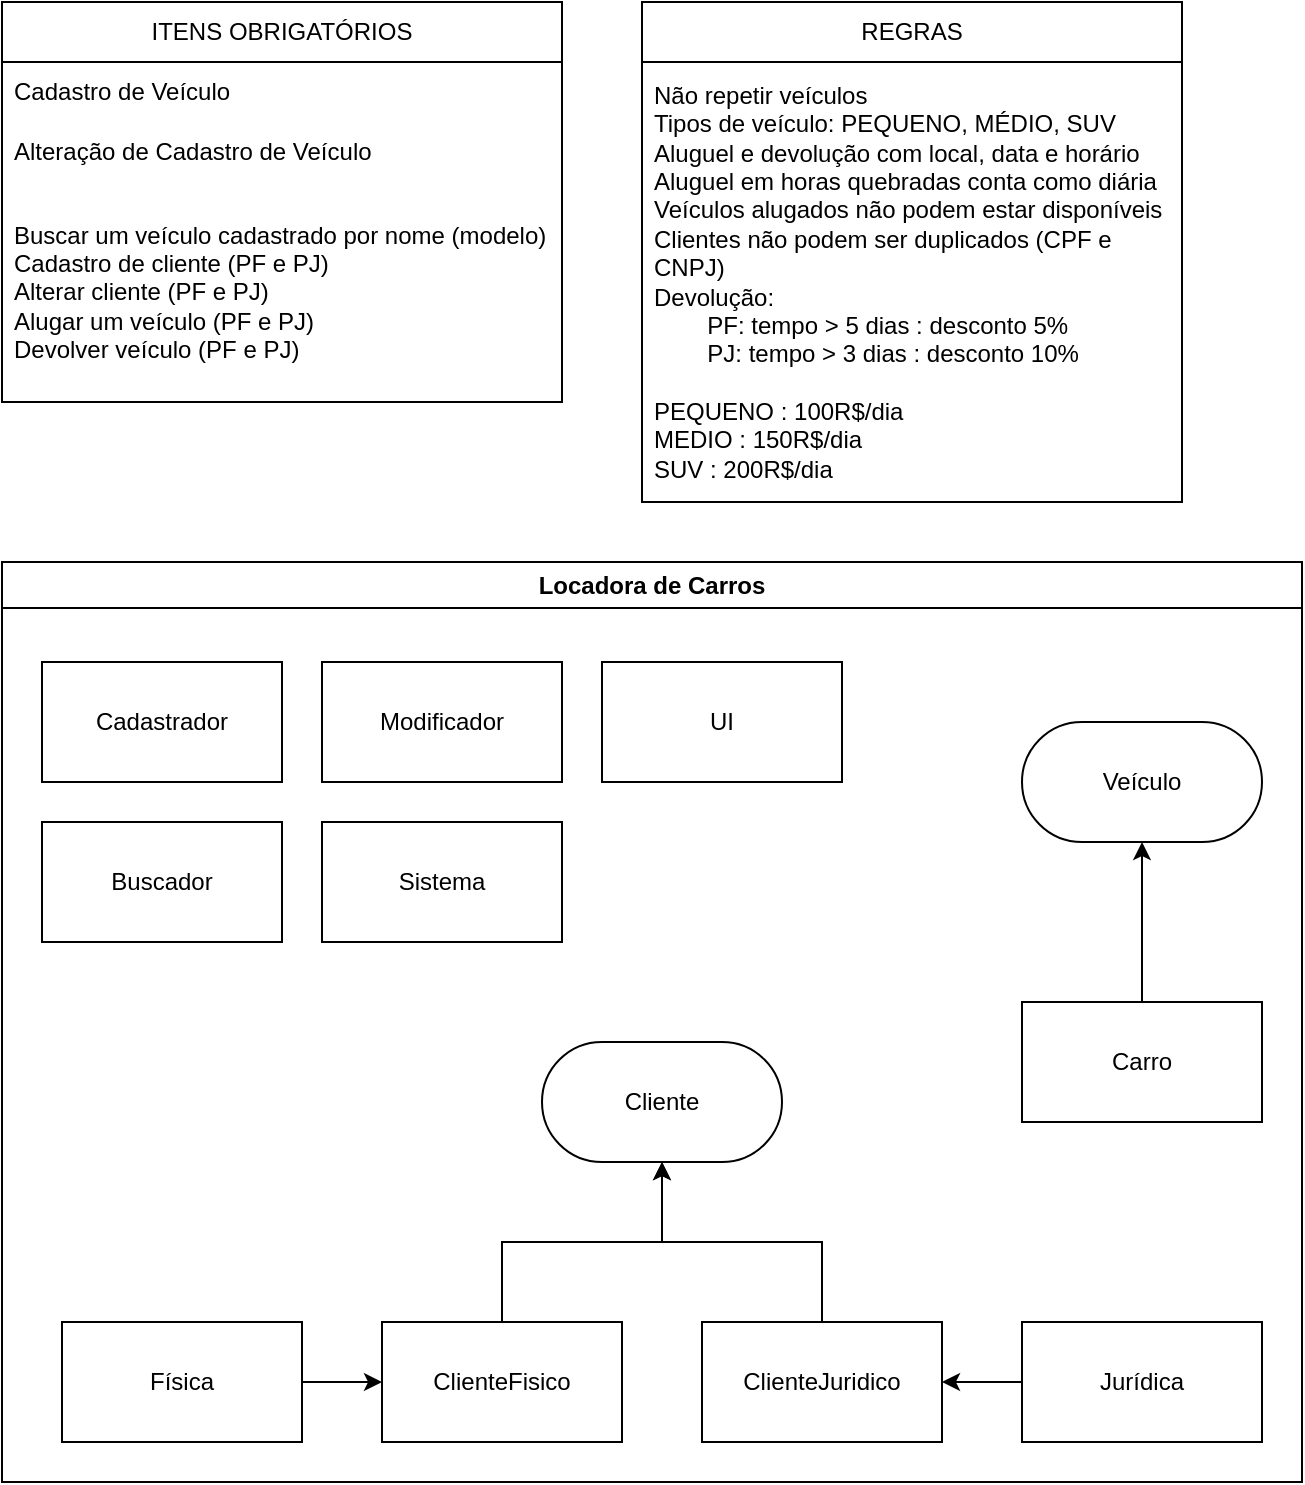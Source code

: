 <mxfile version="20.5.3" type="embed" pages="3"><diagram name="Page-1" id="UYIYtloDD2kforgpVg_j"><mxGraphModel dx="411" dy="732" grid="1" gridSize="10" guides="1" tooltips="1" connect="1" arrows="1" fold="1" page="1" pageScale="1" pageWidth="850" pageHeight="1100" math="0" shadow="0"><root><mxCell id="0"/><mxCell id="1" parent="0"/><mxCell id="eq8CrjYM-X_9wwln7rvy-5" value="ITENS OBRIGATÓRIOS" style="swimlane;fontStyle=0;childLayout=stackLayout;horizontal=1;startSize=30;horizontalStack=0;resizeParent=1;resizeParentMax=0;resizeLast=0;collapsible=1;marginBottom=0;whiteSpace=wrap;html=1;" parent="1" vertex="1"><mxGeometry x="40" y="40" width="280" height="200" as="geometry"><mxRectangle x="40" y="40" width="170" height="30" as="alternateBounds"/></mxGeometry></mxCell><mxCell id="eq8CrjYM-X_9wwln7rvy-6" value="Cadastro de Veículo" style="text;strokeColor=none;fillColor=none;align=left;verticalAlign=middle;spacingLeft=4;spacingRight=4;overflow=hidden;points=[[0,0.5],[1,0.5]];portConstraint=eastwest;rotatable=0;whiteSpace=wrap;html=1;" parent="eq8CrjYM-X_9wwln7rvy-5" vertex="1"><mxGeometry y="30" width="280" height="30" as="geometry"/></mxCell><mxCell id="eq8CrjYM-X_9wwln7rvy-7" value="Alteração de Cadastro de Veículo" style="text;strokeColor=none;fillColor=none;align=left;verticalAlign=middle;spacingLeft=4;spacingRight=4;overflow=hidden;points=[[0,0.5],[1,0.5]];portConstraint=eastwest;rotatable=0;whiteSpace=wrap;html=1;" parent="eq8CrjYM-X_9wwln7rvy-5" vertex="1"><mxGeometry y="60" width="280" height="30" as="geometry"/></mxCell><mxCell id="eq8CrjYM-X_9wwln7rvy-8" value="Buscar um veículo cadastrado por nome (modelo)&lt;br&gt;Cadastro de cliente (PF e PJ)&lt;br&gt;Alterar cliente (PF e PJ)&lt;br&gt;Alugar um veículo (PF e PJ)&lt;br&gt;Devolver veículo (PF e PJ)" style="text;strokeColor=none;fillColor=none;align=left;verticalAlign=middle;spacingLeft=4;spacingRight=4;overflow=hidden;points=[[0,0.5],[1,0.5]];portConstraint=eastwest;rotatable=0;whiteSpace=wrap;html=1;" parent="eq8CrjYM-X_9wwln7rvy-5" vertex="1"><mxGeometry y="90" width="280" height="110" as="geometry"/></mxCell><mxCell id="eq8CrjYM-X_9wwln7rvy-9" value="REGRAS" style="swimlane;fontStyle=0;childLayout=stackLayout;horizontal=1;startSize=30;horizontalStack=0;resizeParent=1;resizeParentMax=0;resizeLast=0;collapsible=1;marginBottom=0;whiteSpace=wrap;html=1;" parent="1" vertex="1"><mxGeometry x="360" y="40" width="270" height="250" as="geometry"/></mxCell><mxCell id="eq8CrjYM-X_9wwln7rvy-10" value="Não repetir veículos&lt;br&gt;Tipos de veículo: PEQUENO, MÉDIO, SUV&lt;br&gt;Aluguel e devolução com local, data e horário&lt;br&gt;Aluguel em horas quebradas conta como diária&lt;br&gt;Veículos alugados não podem estar disponíveis&lt;br&gt;Clientes não podem ser duplicados (CPF e CNPJ)&lt;br&gt;&lt;div&gt;Devolução:&lt;/div&gt;&lt;div&gt;&lt;span style=&quot;white-space: pre;&quot;&gt;&#9;&lt;/span&gt;PF: tempo &amp;gt; 5 dias : desconto 5%&lt;/div&gt;&lt;div&gt;&lt;span style=&quot;white-space: pre;&quot;&gt;&#9;&lt;/span&gt;PJ: tempo &amp;gt; 3 dias : desconto 10%&lt;/div&gt;&lt;div&gt;&lt;br&gt;&lt;/div&gt;&lt;div&gt;PEQUENO : 100R$/dia&lt;/div&gt;&lt;div&gt;MEDIO : 150R$/dia&lt;/div&gt;&lt;div&gt;SUV : 200R$/dia&lt;br&gt;&lt;/div&gt;" style="text;strokeColor=none;fillColor=none;align=left;verticalAlign=middle;spacingLeft=4;spacingRight=4;overflow=hidden;points=[[0,0.5],[1,0.5]];portConstraint=eastwest;rotatable=0;whiteSpace=wrap;html=1;" parent="eq8CrjYM-X_9wwln7rvy-9" vertex="1"><mxGeometry y="30" width="270" height="220" as="geometry"/></mxCell><mxCell id="eq8CrjYM-X_9wwln7rvy-13" value="&amp;nbsp;" style="text;whiteSpace=wrap;html=1;" parent="1" vertex="1"><mxGeometry x="300" y="260" width="40" height="40" as="geometry"/></mxCell><mxCell id="eq8CrjYM-X_9wwln7rvy-49" value="Locadora de Carros" style="swimlane;whiteSpace=wrap;html=1;" parent="1" vertex="1"><mxGeometry x="40" y="320" width="650" height="460" as="geometry"/></mxCell><mxCell id="eq8CrjYM-X_9wwln7rvy-25" value="Física" style="rounded=0;whiteSpace=wrap;html=1;" parent="eq8CrjYM-X_9wwln7rvy-49" vertex="1"><mxGeometry x="30" y="380" width="120" height="60" as="geometry"/></mxCell><mxCell id="eq8CrjYM-X_9wwln7rvy-42" value="Cliente" style="rounded=1;whiteSpace=wrap;html=1;arcSize=50;" parent="eq8CrjYM-X_9wwln7rvy-49" vertex="1"><mxGeometry x="270" y="240" width="120" height="60" as="geometry"/></mxCell><mxCell id="eq8CrjYM-X_9wwln7rvy-27" value="ClienteFisico" style="rounded=0;whiteSpace=wrap;html=1;" parent="eq8CrjYM-X_9wwln7rvy-49" vertex="1"><mxGeometry x="190" y="380" width="120" height="60" as="geometry"/></mxCell><mxCell id="eq8CrjYM-X_9wwln7rvy-33" value="ClienteJuridico" style="rounded=0;whiteSpace=wrap;html=1;" parent="eq8CrjYM-X_9wwln7rvy-49" vertex="1"><mxGeometry x="350" y="380" width="120" height="60" as="geometry"/></mxCell><mxCell id="eq8CrjYM-X_9wwln7rvy-26" value="&lt;div&gt;Jurídica&lt;/div&gt;" style="rounded=0;whiteSpace=wrap;html=1;" parent="eq8CrjYM-X_9wwln7rvy-49" vertex="1"><mxGeometry x="510" y="380" width="120" height="60" as="geometry"/></mxCell><mxCell id="eq8CrjYM-X_9wwln7rvy-32" style="edgeStyle=orthogonalEdgeStyle;rounded=0;orthogonalLoop=1;jettySize=auto;html=1;entryX=0;entryY=0.5;entryDx=0;entryDy=0;" parent="eq8CrjYM-X_9wwln7rvy-49" source="eq8CrjYM-X_9wwln7rvy-25" target="eq8CrjYM-X_9wwln7rvy-27" edge="1"><mxGeometry relative="1" as="geometry"/></mxCell><mxCell id="eq8CrjYM-X_9wwln7rvy-43" style="edgeStyle=orthogonalEdgeStyle;rounded=0;orthogonalLoop=1;jettySize=auto;html=1;" parent="eq8CrjYM-X_9wwln7rvy-49" source="eq8CrjYM-X_9wwln7rvy-27" target="eq8CrjYM-X_9wwln7rvy-42" edge="1"><mxGeometry relative="1" as="geometry"/></mxCell><mxCell id="eq8CrjYM-X_9wwln7rvy-44" style="edgeStyle=orthogonalEdgeStyle;rounded=0;orthogonalLoop=1;jettySize=auto;html=1;" parent="eq8CrjYM-X_9wwln7rvy-49" source="eq8CrjYM-X_9wwln7rvy-33" target="eq8CrjYM-X_9wwln7rvy-42" edge="1"><mxGeometry relative="1" as="geometry"/></mxCell><mxCell id="eq8CrjYM-X_9wwln7rvy-37" style="edgeStyle=orthogonalEdgeStyle;rounded=0;orthogonalLoop=1;jettySize=auto;html=1;entryX=1;entryY=0.5;entryDx=0;entryDy=0;" parent="eq8CrjYM-X_9wwln7rvy-49" source="eq8CrjYM-X_9wwln7rvy-26" target="eq8CrjYM-X_9wwln7rvy-33" edge="1"><mxGeometry relative="1" as="geometry"/></mxCell><mxCell id="eq8CrjYM-X_9wwln7rvy-40" value="Veículo" style="rounded=1;whiteSpace=wrap;html=1;arcSize=50;" parent="eq8CrjYM-X_9wwln7rvy-49" vertex="1"><mxGeometry x="510" y="80" width="120" height="60" as="geometry"/></mxCell><mxCell id="eq8CrjYM-X_9wwln7rvy-38" value="Carro" style="rounded=0;whiteSpace=wrap;html=1;" parent="eq8CrjYM-X_9wwln7rvy-49" vertex="1"><mxGeometry x="510" y="220" width="120" height="60" as="geometry"/></mxCell><mxCell id="eq8CrjYM-X_9wwln7rvy-41" style="edgeStyle=orthogonalEdgeStyle;rounded=0;orthogonalLoop=1;jettySize=auto;html=1;entryX=0.5;entryY=1;entryDx=0;entryDy=0;" parent="eq8CrjYM-X_9wwln7rvy-49" source="eq8CrjYM-X_9wwln7rvy-38" target="eq8CrjYM-X_9wwln7rvy-40" edge="1"><mxGeometry relative="1" as="geometry"/></mxCell><mxCell id="eq8CrjYM-X_9wwln7rvy-45" value="Cadastrador" style="rounded=0;whiteSpace=wrap;html=1;" parent="eq8CrjYM-X_9wwln7rvy-49" vertex="1"><mxGeometry x="20" y="50" width="120" height="60" as="geometry"/></mxCell><mxCell id="eq8CrjYM-X_9wwln7rvy-50" value="Buscador" style="rounded=0;whiteSpace=wrap;html=1;" parent="eq8CrjYM-X_9wwln7rvy-49" vertex="1"><mxGeometry x="20" y="130" width="120" height="60" as="geometry"/></mxCell><mxCell id="eq8CrjYM-X_9wwln7rvy-51" value="Modificador" style="rounded=0;whiteSpace=wrap;html=1;" parent="eq8CrjYM-X_9wwln7rvy-49" vertex="1"><mxGeometry x="160" y="50" width="120" height="60" as="geometry"/></mxCell><mxCell id="eq8CrjYM-X_9wwln7rvy-54" value="Sistema" style="rounded=0;whiteSpace=wrap;html=1;" parent="eq8CrjYM-X_9wwln7rvy-49" vertex="1"><mxGeometry x="160" y="130" width="120" height="60" as="geometry"/></mxCell><mxCell id="eq8CrjYM-X_9wwln7rvy-55" value="UI" style="rounded=0;whiteSpace=wrap;html=1;" parent="eq8CrjYM-X_9wwln7rvy-49" vertex="1"><mxGeometry x="300" y="50" width="120" height="60" as="geometry"/></mxCell></root></mxGraphModel></diagram><diagram id="XgNp5YjTy3mVUqt5_UNM" name="Page-2">&#xa;    <mxGraphModel dx="1301" dy="1937" grid="1" gridSize="10" guides="1" tooltips="1" connect="1" arrows="1" fold="1" page="1" pageScale="1" pageWidth="850" pageHeight="1100" math="0" shadow="0">&#xa;      <root>&#xa;        <mxCell id="0"/>&#xa;        <mxCell id="1" parent="0"/>&#xa;        <mxCell id="bJzWxstoT6raJdL48ddy-1" value="Cadastrador" style="swimlane;whiteSpace=wrap;html=1;" vertex="1" parent="1">&#xa;          <mxGeometry x="40" y="40" width="330" height="490" as="geometry"/>&#xa;        </mxCell>&#xa;        <mxCell id="bJzWxstoT6raJdL48ddy-22" value="Lista de Veículos" style="rounded=0;whiteSpace=wrap;html=1;" vertex="1" parent="bJzWxstoT6raJdL48ddy-1">&#xa;          <mxGeometry x="20" y="40" width="120" height="60" as="geometry"/>&#xa;        </mxCell>&#xa;        <mxCell id="bJzWxstoT6raJdL48ddy-23" value="Lista de Clientes" style="rounded=0;whiteSpace=wrap;html=1;" vertex="1" parent="bJzWxstoT6raJdL48ddy-1">&#xa;          <mxGeometry x="150" y="40" width="120" height="60" as="geometry"/>&#xa;        </mxCell>&#xa;        <mxCell id="bJzWxstoT6raJdL48ddy-25" value="CadastrarVeiculo" style="swimlane;whiteSpace=wrap;html=1;" vertex="1" parent="bJzWxstoT6raJdL48ddy-1">&#xa;          <mxGeometry x="20" y="110" width="290" height="120" as="geometry"/>&#xa;        </mxCell>&#xa;        <mxCell id="bJzWxstoT6raJdL48ddy-30" value="Lista de Veículos" style="rounded=0;whiteSpace=wrap;html=1;" vertex="1" parent="bJzWxstoT6raJdL48ddy-25">&#xa;          <mxGeometry x="20" y="40" width="120" height="60" as="geometry"/>&#xa;        </mxCell>&#xa;        <mxCell id="bJzWxstoT6raJdL48ddy-31" value="Novo Veiculo" style="rounded=0;whiteSpace=wrap;html=1;" vertex="1" parent="bJzWxstoT6raJdL48ddy-25">&#xa;          <mxGeometry x="155" y="40" width="120" height="60" as="geometry"/>&#xa;        </mxCell>&#xa;        <mxCell id="bJzWxstoT6raJdL48ddy-28" value="CadastrarClienteFisico" style="swimlane;whiteSpace=wrap;html=1;" vertex="1" parent="bJzWxstoT6raJdL48ddy-1">&#xa;          <mxGeometry x="20" y="240" width="290" height="110" as="geometry"/>&#xa;        </mxCell>&#xa;        <mxCell id="bJzWxstoT6raJdL48ddy-32" value="Lista de Clientes" style="rounded=0;whiteSpace=wrap;html=1;" vertex="1" parent="bJzWxstoT6raJdL48ddy-28">&#xa;          <mxGeometry x="20" y="40" width="120" height="60" as="geometry"/>&#xa;        </mxCell>&#xa;        <mxCell id="bJzWxstoT6raJdL48ddy-33" value="Novo Cliente Fisico" style="rounded=0;whiteSpace=wrap;html=1;" vertex="1" parent="bJzWxstoT6raJdL48ddy-28">&#xa;          <mxGeometry x="150" y="40" width="120" height="60" as="geometry"/>&#xa;        </mxCell>&#xa;        <mxCell id="bJzWxstoT6raJdL48ddy-29" value="CadastrarClienteJuridico" style="swimlane;whiteSpace=wrap;html=1;" vertex="1" parent="bJzWxstoT6raJdL48ddy-1">&#xa;          <mxGeometry x="20" y="360" width="290" height="110" as="geometry"/>&#xa;        </mxCell>&#xa;        <mxCell id="bJzWxstoT6raJdL48ddy-34" value="Lista de Clientes" style="rounded=0;whiteSpace=wrap;html=1;" vertex="1" parent="bJzWxstoT6raJdL48ddy-29">&#xa;          <mxGeometry x="20" y="30" width="120" height="60" as="geometry"/>&#xa;        </mxCell>&#xa;        <mxCell id="bJzWxstoT6raJdL48ddy-35" value="Novo Cliente Juridico" style="rounded=0;whiteSpace=wrap;html=1;" vertex="1" parent="bJzWxstoT6raJdL48ddy-29">&#xa;          <mxGeometry x="150" y="30" width="120" height="60" as="geometry"/>&#xa;        </mxCell>&#xa;        <mxCell id="bJzWxstoT6raJdL48ddy-37" value="Buscador" style="swimlane;whiteSpace=wrap;html=1;" vertex="1" parent="1">&#xa;          <mxGeometry x="390" y="40" width="330" height="360" as="geometry"/>&#xa;        </mxCell>&#xa;        <mxCell id="bJzWxstoT6raJdL48ddy-38" value="Lista de Veículos" style="rounded=0;whiteSpace=wrap;html=1;" vertex="1" parent="bJzWxstoT6raJdL48ddy-37">&#xa;          <mxGeometry x="20" y="40" width="120" height="60" as="geometry"/>&#xa;        </mxCell>&#xa;        <mxCell id="bJzWxstoT6raJdL48ddy-39" value="Lista de Clientes" style="rounded=0;whiteSpace=wrap;html=1;" vertex="1" parent="bJzWxstoT6raJdL48ddy-37">&#xa;          <mxGeometry x="150" y="40" width="120" height="60" as="geometry"/>&#xa;        </mxCell>&#xa;        <mxCell id="bJzWxstoT6raJdL48ddy-40" value="BuscarVeiculo" style="swimlane;whiteSpace=wrap;html=1;" vertex="1" parent="bJzWxstoT6raJdL48ddy-37">&#xa;          <mxGeometry x="20" y="110" width="290" height="120" as="geometry"/>&#xa;        </mxCell>&#xa;        <mxCell id="bJzWxstoT6raJdL48ddy-41" value="Lista de Veículos" style="rounded=0;whiteSpace=wrap;html=1;" vertex="1" parent="bJzWxstoT6raJdL48ddy-40">&#xa;          <mxGeometry x="20" y="40" width="120" height="60" as="geometry"/>&#xa;        </mxCell>&#xa;        <mxCell id="bJzWxstoT6raJdL48ddy-42" value="Nome Veiculo" style="rounded=0;whiteSpace=wrap;html=1;" vertex="1" parent="bJzWxstoT6raJdL48ddy-40">&#xa;          <mxGeometry x="155" y="40" width="120" height="60" as="geometry"/>&#xa;        </mxCell>&#xa;        <mxCell id="bJzWxstoT6raJdL48ddy-43" value="BuscarCliente (CPF ou CNPJ ou Nome)" style="swimlane;whiteSpace=wrap;html=1;" vertex="1" parent="bJzWxstoT6raJdL48ddy-37">&#xa;          <mxGeometry x="20" y="240" width="290" height="110" as="geometry"/>&#xa;        </mxCell>&#xa;        <mxCell id="bJzWxstoT6raJdL48ddy-44" value="Lista de Clientes" style="rounded=0;whiteSpace=wrap;html=1;" vertex="1" parent="bJzWxstoT6raJdL48ddy-43">&#xa;          <mxGeometry x="20" y="40" width="120" height="60" as="geometry"/>&#xa;        </mxCell>&#xa;        <mxCell id="bJzWxstoT6raJdL48ddy-45" value="Identificador" style="rounded=0;whiteSpace=wrap;html=1;" vertex="1" parent="bJzWxstoT6raJdL48ddy-43">&#xa;          <mxGeometry x="150" y="40" width="120" height="60" as="geometry"/>&#xa;        </mxCell>&#xa;        <mxCell id="bJzWxstoT6raJdL48ddy-53" value="Modificador" style="swimlane;whiteSpace=wrap;html=1;" vertex="1" parent="1">&#xa;          <mxGeometry x="740" y="40" width="330" height="360" as="geometry"/>&#xa;        </mxCell>&#xa;        <mxCell id="bJzWxstoT6raJdL48ddy-54" value="Lista de Veículos" style="rounded=0;whiteSpace=wrap;html=1;" vertex="1" parent="bJzWxstoT6raJdL48ddy-53">&#xa;          <mxGeometry x="20" y="40" width="120" height="60" as="geometry"/>&#xa;        </mxCell>&#xa;        <mxCell id="bJzWxstoT6raJdL48ddy-55" value="Lista de Clientes" style="rounded=0;whiteSpace=wrap;html=1;" vertex="1" parent="bJzWxstoT6raJdL48ddy-53">&#xa;          <mxGeometry x="150" y="40" width="120" height="60" as="geometry"/>&#xa;        </mxCell>&#xa;        <mxCell id="bJzWxstoT6raJdL48ddy-56" value="Modificar" style="swimlane;whiteSpace=wrap;html=1;" vertex="1" parent="bJzWxstoT6raJdL48ddy-53">&#xa;          <mxGeometry x="20" y="110" width="290" height="120" as="geometry"/>&#xa;        </mxCell>&#xa;        <mxCell id="bJzWxstoT6raJdL48ddy-57" value="Lista de Veículos" style="rounded=0;whiteSpace=wrap;html=1;" vertex="1" parent="bJzWxstoT6raJdL48ddy-56">&#xa;          <mxGeometry x="20" y="40" width="120" height="60" as="geometry"/>&#xa;        </mxCell>&#xa;        <mxCell id="bJzWxstoT6raJdL48ddy-58" value="Nome Veiculo" style="rounded=0;whiteSpace=wrap;html=1;" vertex="1" parent="bJzWxstoT6raJdL48ddy-56">&#xa;          <mxGeometry x="155" y="40" width="120" height="60" as="geometry"/>&#xa;        </mxCell>&#xa;        <mxCell id="bJzWxstoT6raJdL48ddy-59" value="ModificarCliente (CPF ou CNPJ ou Nome)" style="swimlane;whiteSpace=wrap;html=1;" vertex="1" parent="bJzWxstoT6raJdL48ddy-53">&#xa;          <mxGeometry x="20" y="240" width="290" height="110" as="geometry"/>&#xa;        </mxCell>&#xa;        <mxCell id="bJzWxstoT6raJdL48ddy-60" value="Lista de Clientes" style="rounded=0;whiteSpace=wrap;html=1;" vertex="1" parent="bJzWxstoT6raJdL48ddy-59">&#xa;          <mxGeometry x="20" y="40" width="120" height="60" as="geometry"/>&#xa;        </mxCell>&#xa;        <mxCell id="bJzWxstoT6raJdL48ddy-61" value="Identificador" style="rounded=0;whiteSpace=wrap;html=1;" vertex="1" parent="bJzWxstoT6raJdL48ddy-59">&#xa;          <mxGeometry x="150" y="40" width="120" height="60" as="geometry"/>&#xa;        </mxCell>&#xa;        <mxCell id="bJzWxstoT6raJdL48ddy-62" value="Buscador" style="rounded=0;whiteSpace=wrap;html=1;" vertex="1" parent="1">&#xa;          <mxGeometry x="790" y="-40" width="120" height="60" as="geometry"/>&#xa;        </mxCell>&#xa;        <mxCell id="4JpqHaSeaDtscVndTjrB-1" value="Sistema" style="swimlane;whiteSpace=wrap;html=1;" vertex="1" parent="1">&#xa;          <mxGeometry x="1090" y="40" width="330" height="510" as="geometry"/>&#xa;        </mxCell>&#xa;        <mxCell id="4JpqHaSeaDtscVndTjrB-2" value="Lista de Veículos" style="rounded=0;whiteSpace=wrap;html=1;" vertex="1" parent="4JpqHaSeaDtscVndTjrB-1">&#xa;          <mxGeometry x="20" y="40" width="120" height="60" as="geometry"/>&#xa;        </mxCell>&#xa;        <mxCell id="4JpqHaSeaDtscVndTjrB-3" value="Lista de Clientes" style="rounded=0;whiteSpace=wrap;html=1;" vertex="1" parent="4JpqHaSeaDtscVndTjrB-1">&#xa;          <mxGeometry x="150" y="40" width="120" height="60" as="geometry"/>&#xa;        </mxCell>&#xa;        <mxCell id="4JpqHaSeaDtscVndTjrB-4" value="Alugar" style="swimlane;whiteSpace=wrap;html=1;" vertex="1" parent="4JpqHaSeaDtscVndTjrB-1">&#xa;          <mxGeometry x="20" y="250" width="290" height="120" as="geometry"/>&#xa;        </mxCell>&#xa;        <mxCell id="4JpqHaSeaDtscVndTjrB-5" value="Lista de Veículos" style="rounded=0;whiteSpace=wrap;html=1;" vertex="1" parent="4JpqHaSeaDtscVndTjrB-4">&#xa;          <mxGeometry x="20" y="40" width="120" height="60" as="geometry"/>&#xa;        </mxCell>&#xa;        <mxCell id="4JpqHaSeaDtscVndTjrB-11" value="Lista de Clientes" style="rounded=0;whiteSpace=wrap;html=1;" vertex="1" parent="4JpqHaSeaDtscVndTjrB-4">&#xa;          <mxGeometry x="150" y="40" width="120" height="60" as="geometry"/>&#xa;        </mxCell>&#xa;        <mxCell id="4JpqHaSeaDtscVndTjrB-7" value="Devolver" style="swimlane;whiteSpace=wrap;html=1;" vertex="1" parent="4JpqHaSeaDtscVndTjrB-1">&#xa;          <mxGeometry x="20" y="380" width="290" height="110" as="geometry"/>&#xa;        </mxCell>&#xa;        <mxCell id="4JpqHaSeaDtscVndTjrB-8" value="Lista de Clientes" style="rounded=0;whiteSpace=wrap;html=1;" vertex="1" parent="4JpqHaSeaDtscVndTjrB-7">&#xa;          <mxGeometry x="150" y="40" width="120" height="60" as="geometry"/>&#xa;        </mxCell>&#xa;        <mxCell id="4JpqHaSeaDtscVndTjrB-12" value="Lista de Veículos" style="rounded=0;whiteSpace=wrap;html=1;" vertex="1" parent="4JpqHaSeaDtscVndTjrB-7">&#xa;          <mxGeometry x="20" y="40" width="120" height="60" as="geometry"/>&#xa;        </mxCell>&#xa;        <mxCell id="5qy9yBSMPfCRi8DZeOGu-2" value="Buscador" style="rounded=0;whiteSpace=wrap;html=1;" vertex="1" parent="4JpqHaSeaDtscVndTjrB-1">&#xa;          <mxGeometry x="20" y="110" width="120" height="60" as="geometry"/>&#xa;        </mxCell>&#xa;        <mxCell id="5qy9yBSMPfCRi8DZeOGu-3" value="Modificador" style="rounded=0;whiteSpace=wrap;html=1;" vertex="1" parent="4JpqHaSeaDtscVndTjrB-1">&#xa;          <mxGeometry x="150" y="110" width="120" height="60" as="geometry"/>&#xa;        </mxCell>&#xa;        <mxCell id="5qy9yBSMPfCRi8DZeOGu-4" value="Cadastrador" style="rounded=0;whiteSpace=wrap;html=1;" vertex="1" parent="4JpqHaSeaDtscVndTjrB-1">&#xa;          <mxGeometry x="20" y="180" width="120" height="60" as="geometry"/>&#xa;        </mxCell>&#xa;        <mxCell id="5qy9yBSMPfCRi8DZeOGu-5" value="UI" style="swimlane;whiteSpace=wrap;html=1;" vertex="1" parent="1">&#xa;          <mxGeometry x="390" y="420" width="680" height="620" as="geometry"/>&#xa;        </mxCell>&#xa;        <mxCell id="oj2ZnTbbt0q5bT36z9zm-2" style="edgeStyle=orthogonalEdgeStyle;rounded=0;orthogonalLoop=1;jettySize=auto;html=1;exitX=1;exitY=0.25;exitDx=0;exitDy=0;entryX=0;entryY=0.5;entryDx=0;entryDy=0;" edge="1" parent="5qy9yBSMPfCRi8DZeOGu-5" source="oj2ZnTbbt0q5bT36z9zm-1" target="oj2ZnTbbt0q5bT36z9zm-3">&#xa;          <mxGeometry relative="1" as="geometry">&#xa;            <mxPoint x="290" y="80" as="targetPoint"/>&#xa;          </mxGeometry>&#xa;        </mxCell>&#xa;        <mxCell id="oj2ZnTbbt0q5bT36z9zm-1" value="&lt;div&gt;MENU ITERATIVO&lt;br&gt;&lt;/div&gt;&lt;div&gt;&lt;br&gt;&lt;/div&gt;&lt;div&gt;1. Cadastro Veiculo&lt;/div&gt;&lt;div&gt;2. Alterar Cadastro Veiculo&lt;/div&gt;&lt;div&gt;3. Buscar Veiculo&lt;/div&gt;&lt;div&gt;4. Cadastrar Cliente&lt;/div&gt;&lt;div&gt;5. Alterar Cliente&lt;/div&gt;&lt;div&gt;6. Alugar Veiculo&lt;/div&gt;&lt;div&gt;7. Devolver Veiculo&lt;/div&gt;&lt;div&gt;0. Sair do Sistema&lt;br&gt;&lt;/div&gt;" style="rounded=0;whiteSpace=wrap;html=1;" vertex="1" parent="5qy9yBSMPfCRi8DZeOGu-5">&#xa;          <mxGeometry x="20" y="40" width="120" height="230" as="geometry"/>&#xa;        </mxCell>&#xa;        <mxCell id="oj2ZnTbbt0q5bT36z9zm-3" value="1. Cadastrar Veículo" style="swimlane;whiteSpace=wrap;html=1;" vertex="1" parent="5qy9yBSMPfCRi8DZeOGu-5">&#xa;          <mxGeometry x="190" y="40" width="140" height="180" as="geometry"/>&#xa;        </mxCell>&#xa;        <mxCell id="oj2ZnTbbt0q5bT36z9zm-5" value="Input Usuário" style="rounded=0;whiteSpace=wrap;html=1;" vertex="1" parent="oj2ZnTbbt0q5bT36z9zm-3">&#xa;          <mxGeometry x="10" y="30" width="120" height="40" as="geometry"/>&#xa;        </mxCell>&#xa;        <mxCell id="oj2ZnTbbt0q5bT36z9zm-6" value="Cadastrador" style="rounded=0;whiteSpace=wrap;html=1;" vertex="1" parent="oj2ZnTbbt0q5bT36z9zm-3">&#xa;          <mxGeometry x="10" y="80" width="120" height="40" as="geometry"/>&#xa;        </mxCell>&#xa;        <mxCell id="oj2ZnTbbt0q5bT36z9zm-7" value="Mensagem (Sucesso ou Não)" style="rounded=0;whiteSpace=wrap;html=1;" vertex="1" parent="oj2ZnTbbt0q5bT36z9zm-3">&#xa;          <mxGeometry x="10" y="130" width="120" height="40" as="geometry"/>&#xa;        </mxCell>&#xa;        <mxCell id="oj2ZnTbbt0q5bT36z9zm-8" value="2. Alterar Veículo" style="swimlane;whiteSpace=wrap;html=1;" vertex="1" parent="5qy9yBSMPfCRi8DZeOGu-5">&#xa;          <mxGeometry x="350" y="40" width="140" height="180" as="geometry"/>&#xa;        </mxCell>&#xa;        <mxCell id="oj2ZnTbbt0q5bT36z9zm-9" value="Input Usuário (Veiculo)" style="rounded=0;whiteSpace=wrap;html=1;" vertex="1" parent="oj2ZnTbbt0q5bT36z9zm-8">&#xa;          <mxGeometry x="10" y="30" width="120" height="40" as="geometry"/>&#xa;        </mxCell>&#xa;        <mxCell id="oj2ZnTbbt0q5bT36z9zm-10" value="Modificador" style="rounded=0;whiteSpace=wrap;html=1;" vertex="1" parent="oj2ZnTbbt0q5bT36z9zm-8">&#xa;          <mxGeometry x="10" y="80" width="120" height="40" as="geometry"/>&#xa;        </mxCell>&#xa;        <mxCell id="oj2ZnTbbt0q5bT36z9zm-11" value="Mensagem (Sucesso ou Não)" style="rounded=0;whiteSpace=wrap;html=1;" vertex="1" parent="oj2ZnTbbt0q5bT36z9zm-8">&#xa;          <mxGeometry x="10" y="130" width="120" height="40" as="geometry"/>&#xa;        </mxCell>&#xa;        <mxCell id="oj2ZnTbbt0q5bT36z9zm-12" value="3. Buscar Veiculo" style="swimlane;whiteSpace=wrap;html=1;" vertex="1" parent="5qy9yBSMPfCRi8DZeOGu-5">&#xa;          <mxGeometry x="510" y="40" width="140" height="180" as="geometry"/>&#xa;        </mxCell>&#xa;        <mxCell id="oj2ZnTbbt0q5bT36z9zm-13" value="Input Usuário (Veiculo)" style="rounded=0;whiteSpace=wrap;html=1;" vertex="1" parent="oj2ZnTbbt0q5bT36z9zm-12">&#xa;          <mxGeometry x="10" y="30" width="120" height="40" as="geometry"/>&#xa;        </mxCell>&#xa;        <mxCell id="oj2ZnTbbt0q5bT36z9zm-14" value="Buscador" style="rounded=0;whiteSpace=wrap;html=1;" vertex="1" parent="oj2ZnTbbt0q5bT36z9zm-12">&#xa;          <mxGeometry x="10" y="80" width="120" height="40" as="geometry"/>&#xa;        </mxCell>&#xa;        <mxCell id="oj2ZnTbbt0q5bT36z9zm-15" value="Mensagem (Sucesso ou Não)" style="rounded=0;whiteSpace=wrap;html=1;" vertex="1" parent="oj2ZnTbbt0q5bT36z9zm-12">&#xa;          <mxGeometry x="10" y="130" width="120" height="40" as="geometry"/>&#xa;        </mxCell>&#xa;        <mxCell id="oj2ZnTbbt0q5bT36z9zm-16" value="4. Cadastrar Cliente" style="swimlane;whiteSpace=wrap;html=1;" vertex="1" parent="5qy9yBSMPfCRi8DZeOGu-5">&#xa;          <mxGeometry x="190" y="230" width="140" height="180" as="geometry"/>&#xa;        </mxCell>&#xa;        <mxCell id="oj2ZnTbbt0q5bT36z9zm-17" value="Input Usuário" style="rounded=0;whiteSpace=wrap;html=1;" vertex="1" parent="oj2ZnTbbt0q5bT36z9zm-16">&#xa;          <mxGeometry x="10" y="30" width="120" height="40" as="geometry"/>&#xa;        </mxCell>&#xa;        <mxCell id="oj2ZnTbbt0q5bT36z9zm-18" value="Cadastrador" style="rounded=0;whiteSpace=wrap;html=1;" vertex="1" parent="oj2ZnTbbt0q5bT36z9zm-16">&#xa;          <mxGeometry x="10" y="80" width="120" height="40" as="geometry"/>&#xa;        </mxCell>&#xa;        <mxCell id="oj2ZnTbbt0q5bT36z9zm-19" value="Mensagem (Sucesso ou Não)" style="rounded=0;whiteSpace=wrap;html=1;" vertex="1" parent="oj2ZnTbbt0q5bT36z9zm-16">&#xa;          <mxGeometry x="10" y="130" width="120" height="40" as="geometry"/>&#xa;        </mxCell>&#xa;        <mxCell id="oj2ZnTbbt0q5bT36z9zm-20" value="5. Alterar Cliente" style="swimlane;whiteSpace=wrap;html=1;" vertex="1" parent="5qy9yBSMPfCRi8DZeOGu-5">&#xa;          <mxGeometry x="350" y="230" width="140" height="180" as="geometry"/>&#xa;        </mxCell>&#xa;        <mxCell id="oj2ZnTbbt0q5bT36z9zm-21" value="Input Usuário (Cliente)" style="rounded=0;whiteSpace=wrap;html=1;" vertex="1" parent="oj2ZnTbbt0q5bT36z9zm-20">&#xa;          <mxGeometry x="10" y="30" width="120" height="40" as="geometry"/>&#xa;        </mxCell>&#xa;        <mxCell id="oj2ZnTbbt0q5bT36z9zm-22" value="Modificador" style="rounded=0;whiteSpace=wrap;html=1;" vertex="1" parent="oj2ZnTbbt0q5bT36z9zm-20">&#xa;          <mxGeometry x="10" y="80" width="120" height="40" as="geometry"/>&#xa;        </mxCell>&#xa;        <mxCell id="oj2ZnTbbt0q5bT36z9zm-23" value="Mensagem (Sucesso ou Não)" style="rounded=0;whiteSpace=wrap;html=1;" vertex="1" parent="oj2ZnTbbt0q5bT36z9zm-20">&#xa;          <mxGeometry x="10" y="130" width="120" height="40" as="geometry"/>&#xa;        </mxCell>&#xa;        <mxCell id="oj2ZnTbbt0q5bT36z9zm-28" value="7. Alugar Veiculo" style="swimlane;whiteSpace=wrap;html=1;" vertex="1" parent="5qy9yBSMPfCRi8DZeOGu-5">&#xa;          <mxGeometry x="190" y="420" width="140" height="180" as="geometry"/>&#xa;        </mxCell>&#xa;        <mxCell id="oj2ZnTbbt0q5bT36z9zm-29" value="Input Usuário" style="rounded=0;whiteSpace=wrap;html=1;" vertex="1" parent="oj2ZnTbbt0q5bT36z9zm-28">&#xa;          <mxGeometry x="10" y="30" width="120" height="40" as="geometry"/>&#xa;        </mxCell>&#xa;        <mxCell id="oj2ZnTbbt0q5bT36z9zm-30" value="Cadastrador" style="rounded=0;whiteSpace=wrap;html=1;" vertex="1" parent="oj2ZnTbbt0q5bT36z9zm-28">&#xa;          <mxGeometry x="10" y="80" width="120" height="40" as="geometry"/>&#xa;        </mxCell>&#xa;        <mxCell id="oj2ZnTbbt0q5bT36z9zm-31" value="Mensagem (Sucesso ou Não)" style="rounded=0;whiteSpace=wrap;html=1;" vertex="1" parent="oj2ZnTbbt0q5bT36z9zm-28">&#xa;          <mxGeometry x="10" y="130" width="120" height="40" as="geometry"/>&#xa;        </mxCell>&#xa;        <mxCell id="XqhCVlw7YS-wfD1kZmW--1" value="6. Buscar Cliente" style="swimlane;whiteSpace=wrap;html=1;" vertex="1" parent="5qy9yBSMPfCRi8DZeOGu-5">&#xa;          <mxGeometry x="510" y="230" width="140" height="180" as="geometry"/>&#xa;        </mxCell>&#xa;        <mxCell id="XqhCVlw7YS-wfD1kZmW--2" value="Input Usuário (Cliente)" style="rounded=0;whiteSpace=wrap;html=1;" vertex="1" parent="XqhCVlw7YS-wfD1kZmW--1">&#xa;          <mxGeometry x="10" y="30" width="120" height="40" as="geometry"/>&#xa;        </mxCell>&#xa;        <mxCell id="XqhCVlw7YS-wfD1kZmW--3" value="Buscador" style="rounded=0;whiteSpace=wrap;html=1;" vertex="1" parent="XqhCVlw7YS-wfD1kZmW--1">&#xa;          <mxGeometry x="10" y="80" width="120" height="40" as="geometry"/>&#xa;        </mxCell>&#xa;        <mxCell id="XqhCVlw7YS-wfD1kZmW--4" value="Mensagem (Sucesso ou Não)" style="rounded=0;whiteSpace=wrap;html=1;" vertex="1" parent="XqhCVlw7YS-wfD1kZmW--1">&#xa;          <mxGeometry x="10" y="130" width="120" height="40" as="geometry"/>&#xa;        </mxCell>&#xa;        <mxCell id="XqhCVlw7YS-wfD1kZmW--5" value="8. Devolver Veículo" style="swimlane;whiteSpace=wrap;html=1;" vertex="1" parent="5qy9yBSMPfCRi8DZeOGu-5">&#xa;          <mxGeometry x="350" y="420" width="140" height="180" as="geometry"/>&#xa;        </mxCell>&#xa;        <mxCell id="XqhCVlw7YS-wfD1kZmW--6" value="Input Usuário" style="rounded=0;whiteSpace=wrap;html=1;" vertex="1" parent="XqhCVlw7YS-wfD1kZmW--5">&#xa;          <mxGeometry x="10" y="30" width="120" height="40" as="geometry"/>&#xa;        </mxCell>&#xa;        <mxCell id="XqhCVlw7YS-wfD1kZmW--7" value="Cadastrador" style="rounded=0;whiteSpace=wrap;html=1;" vertex="1" parent="XqhCVlw7YS-wfD1kZmW--5">&#xa;          <mxGeometry x="10" y="80" width="120" height="40" as="geometry"/>&#xa;        </mxCell>&#xa;        <mxCell id="XqhCVlw7YS-wfD1kZmW--8" value="Mensagem (Sucesso ou Não)" style="rounded=0;whiteSpace=wrap;html=1;" vertex="1" parent="XqhCVlw7YS-wfD1kZmW--5">&#xa;          <mxGeometry x="10" y="130" width="120" height="40" as="geometry"/>&#xa;        </mxCell>&#xa;        <mxCell id="XqhCVlw7YS-wfD1kZmW--9" value="0. Sair" style="swimlane;whiteSpace=wrap;html=1;" vertex="1" parent="5qy9yBSMPfCRi8DZeOGu-5">&#xa;          <mxGeometry x="510" y="420" width="140" height="180" as="geometry"/>&#xa;        </mxCell>&#xa;        <mxCell id="XqhCVlw7YS-wfD1kZmW--12" value="Mensagem (&quot;Até mais, mundo!&quot;)" style="rounded=0;whiteSpace=wrap;html=1;" vertex="1" parent="XqhCVlw7YS-wfD1kZmW--9">&#xa;          <mxGeometry x="10" y="70" width="120" height="40" as="geometry"/>&#xa;        </mxCell>&#xa;      </root>&#xa;    </mxGraphModel>&#xa;  </diagram><diagram id="gajDv4HkV_QxK6il2Xfn" name="Page-3"><mxGraphModel dx="411" dy="732" grid="1" gridSize="10" guides="1" tooltips="1" connect="1" arrows="1" fold="1" page="1" pageScale="1" pageWidth="850" pageHeight="1100" math="0" shadow="0"><root><mxCell id="0"/><mxCell id="1" parent="0"/><mxCell id="9-2hYd7bypdEiD8PUzCg-21" value="Cliente" style="swimlane;fontStyle=0;childLayout=stackLayout;horizontal=1;startSize=30;horizontalStack=0;resizeParent=1;resizeParentMax=0;resizeLast=0;collapsible=1;marginBottom=0;whiteSpace=wrap;html=1;" parent="1" vertex="1"><mxGeometry x="20" y="20" width="140" height="120" as="geometry"/></mxCell><mxCell id="9-2hYd7bypdEiD8PUzCg-22" value="Nome&lt;span style=&quot;white-space: pre;&quot;&gt;&#9;&lt;/span&gt;" style="text;strokeColor=none;fillColor=none;align=left;verticalAlign=middle;spacingLeft=4;spacingRight=4;overflow=hidden;points=[[0,0.5],[1,0.5]];portConstraint=eastwest;rotatable=0;whiteSpace=wrap;html=1;" parent="9-2hYd7bypdEiD8PUzCg-21" vertex="1"><mxGeometry y="30" width="140" height="30" as="geometry"/></mxCell><mxCell id="9-2hYd7bypdEiD8PUzCg-25" value="Endereço" style="text;strokeColor=none;fillColor=none;align=left;verticalAlign=middle;spacingLeft=4;spacingRight=4;overflow=hidden;points=[[0,0.5],[1,0.5]];portConstraint=eastwest;rotatable=0;whiteSpace=wrap;html=1;" parent="9-2hYd7bypdEiD8PUzCg-21" vertex="1"><mxGeometry y="60" width="140" height="30" as="geometry"/></mxCell><mxCell id="Ujp4lEiUETWPv15hTl80-9" value="CarrosAlugados" style="text;strokeColor=none;fillColor=none;align=left;verticalAlign=middle;spacingLeft=4;spacingRight=4;overflow=hidden;points=[[0,0.5],[1,0.5]];portConstraint=eastwest;rotatable=0;whiteSpace=wrap;html=1;" parent="9-2hYd7bypdEiD8PUzCg-21" vertex="1"><mxGeometry y="90" width="140" height="30" as="geometry"/></mxCell><mxCell id="Ujp4lEiUETWPv15hTl80-1" value="ClienteFísico" style="swimlane;fontStyle=0;childLayout=stackLayout;horizontal=1;startSize=30;horizontalStack=0;resizeParent=1;resizeParentMax=0;resizeLast=0;collapsible=1;marginBottom=0;whiteSpace=wrap;html=1;" parent="1" vertex="1"><mxGeometry x="20" y="160" width="140" height="60" as="geometry"/></mxCell><mxCell id="Ujp4lEiUETWPv15hTl80-2" value="CPF" style="text;strokeColor=none;fillColor=none;align=left;verticalAlign=middle;spacingLeft=4;spacingRight=4;overflow=hidden;points=[[0,0.5],[1,0.5]];portConstraint=eastwest;rotatable=0;whiteSpace=wrap;html=1;" parent="Ujp4lEiUETWPv15hTl80-1" vertex="1"><mxGeometry y="30" width="140" height="30" as="geometry"/></mxCell><mxCell id="Ujp4lEiUETWPv15hTl80-4" value="ClienteJurídico" style="swimlane;fontStyle=0;childLayout=stackLayout;horizontal=1;startSize=30;horizontalStack=0;resizeParent=1;resizeParentMax=0;resizeLast=0;collapsible=1;marginBottom=0;whiteSpace=wrap;html=1;" parent="1" vertex="1"><mxGeometry x="180" y="160" width="140" height="60" as="geometry"/></mxCell><mxCell id="Ujp4lEiUETWPv15hTl80-5" value="CNPJ" style="text;strokeColor=none;fillColor=none;align=left;verticalAlign=middle;spacingLeft=4;spacingRight=4;overflow=hidden;points=[[0,0.5],[1,0.5]];portConstraint=eastwest;rotatable=0;whiteSpace=wrap;html=1;" parent="Ujp4lEiUETWPv15hTl80-4" vertex="1"><mxGeometry y="30" width="140" height="30" as="geometry"/></mxCell><mxCell id="Ujp4lEiUETWPv15hTl80-6" value="Veiculo" style="swimlane;fontStyle=0;childLayout=stackLayout;horizontal=1;startSize=30;horizontalStack=0;resizeParent=1;resizeParentMax=0;resizeLast=0;collapsible=1;marginBottom=0;whiteSpace=wrap;html=1;" parent="1" vertex="1"><mxGeometry x="355" y="20" width="140" height="210" as="geometry"/></mxCell><mxCell id="Ujp4lEiUETWPv15hTl80-7" value="Modelo" style="text;strokeColor=none;fillColor=none;align=left;verticalAlign=middle;spacingLeft=4;spacingRight=4;overflow=hidden;points=[[0,0.5],[1,0.5]];portConstraint=eastwest;rotatable=0;whiteSpace=wrap;html=1;" parent="Ujp4lEiUETWPv15hTl80-6" vertex="1"><mxGeometry y="30" width="140" height="30" as="geometry"/></mxCell><mxCell id="Ujp4lEiUETWPv15hTl80-8" value="Marca" style="text;strokeColor=none;fillColor=none;align=left;verticalAlign=middle;spacingLeft=4;spacingRight=4;overflow=hidden;points=[[0,0.5],[1,0.5]];portConstraint=eastwest;rotatable=0;whiteSpace=wrap;html=1;" parent="Ujp4lEiUETWPv15hTl80-6" vertex="1"><mxGeometry y="60" width="140" height="30" as="geometry"/></mxCell><mxCell id="Ujp4lEiUETWPv15hTl80-10" value="Placa" style="text;strokeColor=none;fillColor=none;align=left;verticalAlign=middle;spacingLeft=4;spacingRight=4;overflow=hidden;points=[[0,0.5],[1,0.5]];portConstraint=eastwest;rotatable=0;whiteSpace=wrap;html=1;" parent="Ujp4lEiUETWPv15hTl80-6" vertex="1"><mxGeometry y="90" width="140" height="30" as="geometry"/></mxCell><mxCell id="Ujp4lEiUETWPv15hTl80-11" value="Cor" style="text;strokeColor=none;fillColor=none;align=left;verticalAlign=middle;spacingLeft=4;spacingRight=4;overflow=hidden;points=[[0,0.5],[1,0.5]];portConstraint=eastwest;rotatable=0;whiteSpace=wrap;html=1;" parent="Ujp4lEiUETWPv15hTl80-6" vertex="1"><mxGeometry y="120" width="140" height="30" as="geometry"/></mxCell><mxCell id="Ujp4lEiUETWPv15hTl80-12" value="Tamanho" style="text;strokeColor=none;fillColor=none;align=left;verticalAlign=middle;spacingLeft=4;spacingRight=4;overflow=hidden;points=[[0,0.5],[1,0.5]];portConstraint=eastwest;rotatable=0;whiteSpace=wrap;html=1;" parent="Ujp4lEiUETWPv15hTl80-6" vertex="1"><mxGeometry y="150" width="140" height="30" as="geometry"/></mxCell><mxCell id="Ujp4lEiUETWPv15hTl80-13" value="toString()" style="text;strokeColor=none;fillColor=none;align=left;verticalAlign=middle;spacingLeft=4;spacingRight=4;overflow=hidden;points=[[0,0.5],[1,0.5]];portConstraint=eastwest;rotatable=0;whiteSpace=wrap;html=1;" parent="Ujp4lEiUETWPv15hTl80-6" vertex="1"><mxGeometry y="180" width="140" height="30" as="geometry"/></mxCell><mxCell id="OcNzbitqOUnuF_-hN4ot-2" value="IFisico" style="swimlane;fontStyle=0;childLayout=stackLayout;horizontal=1;startSize=30;horizontalStack=0;resizeParent=1;resizeParentMax=0;resizeLast=0;collapsible=1;marginBottom=0;whiteSpace=wrap;html=1;" parent="1" vertex="1"><mxGeometry x="20" y="230" width="140" height="60" as="geometry"/></mxCell><mxCell id="OcNzbitqOUnuF_-hN4ot-3" value="toString()" style="text;strokeColor=none;fillColor=none;align=left;verticalAlign=middle;spacingLeft=4;spacingRight=4;overflow=hidden;points=[[0,0.5],[1,0.5]];portConstraint=eastwest;rotatable=0;whiteSpace=wrap;html=1;" parent="OcNzbitqOUnuF_-hN4ot-2" vertex="1"><mxGeometry y="30" width="140" height="30" as="geometry"/></mxCell><mxCell id="OcNzbitqOUnuF_-hN4ot-4" value="IJuridico" style="swimlane;fontStyle=0;childLayout=stackLayout;horizontal=1;startSize=30;horizontalStack=0;resizeParent=1;resizeParentMax=0;resizeLast=0;collapsible=1;marginBottom=0;whiteSpace=wrap;html=1;" parent="1" vertex="1"><mxGeometry x="180" y="230" width="140" height="60" as="geometry"/></mxCell><mxCell id="OcNzbitqOUnuF_-hN4ot-5" value="toString()" style="text;strokeColor=none;fillColor=none;align=left;verticalAlign=middle;spacingLeft=4;spacingRight=4;overflow=hidden;points=[[0,0.5],[1,0.5]];portConstraint=eastwest;rotatable=0;whiteSpace=wrap;html=1;" parent="OcNzbitqOUnuF_-hN4ot-4" vertex="1"><mxGeometry y="30" width="140" height="30" as="geometry"/></mxCell></root></mxGraphModel></diagram></mxfile>